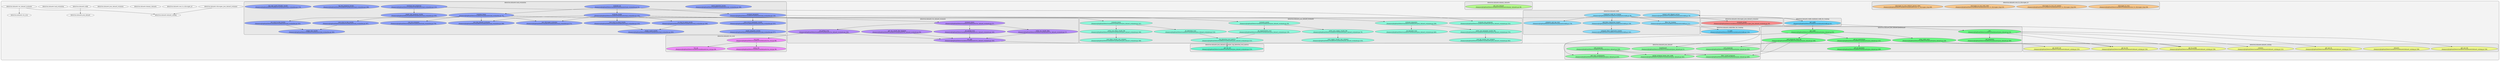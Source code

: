 digraph G {
    graph [rankdir=TB, clusterrank="local"];
    subgraph cluster_G {

        graph [style="filled,rounded",fillcolor="#80808018", label=""];
        detectron__datasets__cityscapes_json_dataset_evaluator [label="detectron.datasets.cityscapes_json_dataset_evaluator", style="filled", fillcolor="#ffffffb2", fontcolor="#000000", group="0"];
        detectron__datasets__coco_to_cityscapes_id [label="detectron.datasets.coco_to_cityscapes_id", style="filled", fillcolor="#ffffffb2", fontcolor="#000000", group="1"];
        detectron__datasets__dataset_catalog [label="detectron.datasets.dataset_catalog", style="filled", fillcolor="#ffffffb2", fontcolor="#000000", group="2"];
        detectron__datasets__dummy_datasets [label="detectron.datasets.dummy_datasets", style="filled", fillcolor="#ffffffb2", fontcolor="#000000", group="3"];
        detectron__datasets__json_dataset [label="detectron.datasets.json_dataset", style="filled", fillcolor="#ffffffb2", fontcolor="#000000", group="4"];
        detectron__datasets__json_dataset_evaluator [label="detectron.datasets.json_dataset_evaluator", style="filled", fillcolor="#ffffffb2", fontcolor="#000000", group="5"];
        detectron__datasets__roidb [label="detectron.datasets.roidb", style="filled", fillcolor="#ffffffb2", fontcolor="#000000", group="6"];
        detectron__datasets__task_evaluation [label="detectron.datasets.task_evaluation", style="filled", fillcolor="#ffffffb2", fontcolor="#000000", group="7"];
        detectron__datasets__voc_dataset_evaluator [label="detectron.datasets.voc_dataset_evaluator", style="filled", fillcolor="#ffffffb2", fontcolor="#000000", group="8"];
        detectron__datasets__voc_eval [label="detectron.datasets.voc_eval", style="filled", fillcolor="#ffffffb2", fontcolor="#000000", group="9"];
        subgraph cluster_detectron__datasets__cityscapes_json_dataset_evaluator {

            graph [style="filled,rounded",fillcolor="#80808018", label="detectron.datasets.cityscapes_json_dataset_evaluator"];
            detectron__datasets__cityscapes_json_dataset_evaluator__evaluate_masks [label="evaluate_masks\n(/home/avijit/github/Detectron/detectron/datasets/cityscapes_json_dataset_evaluator.py:36)", style="filled", fillcolor="#ff6565b2", fontcolor="#000000", group="0"];
        }
        subgraph cluster_detectron__datasets__coco_to_cityscapes_id {

            graph [style="filled,rounded",fillcolor="#80808018", label="detectron.datasets.coco_to_cityscapes_id"];
            detectron__datasets__coco_to_cityscapes_id__cityscapes_to_coco [label="cityscapes_to_coco\n(/home/avijit/github/Detectron/detectron/datasets/coco_to_cityscapes_id.py:38)", style="filled", fillcolor="#ffb965b2", fontcolor="#000000", group="1"];
        }
        subgraph cluster_detectron__datasets__coco_to_cityscapes_id {

            graph [style="filled,rounded",fillcolor="#80808018", label="detectron.datasets.coco_to_cityscapes_id"];
            detectron__datasets__coco_to_cityscapes_id__cityscapes_to_coco_all_random [label="cityscapes_to_coco_all_random\n(/home/avijit/github/Detectron/detectron/datasets/coco_to_cityscapes_id.py:83)", style="filled", fillcolor="#ffb965b2", fontcolor="#000000", group="1"];
        }
        subgraph cluster_detectron__datasets__coco_to_cityscapes_id {

            graph [style="filled,rounded",fillcolor="#80808018", label="detectron.datasets.coco_to_cityscapes_id"];
            detectron__datasets__coco_to_cityscapes_id__cityscapes_to_coco_with_rider [label="cityscapes_to_coco_with_rider\n(/home/avijit/github/Detectron/detectron/datasets/coco_to_cityscapes_id.py:53)", style="filled", fillcolor="#ffb965b2", fontcolor="#000000", group="1"];
        }
        subgraph cluster_detectron__datasets__coco_to_cityscapes_id {

            graph [style="filled,rounded",fillcolor="#80808018", label="detectron.datasets.coco_to_cityscapes_id"];
            detectron__datasets__coco_to_cityscapes_id__cityscapes_to_coco_without_person_rider [label="cityscapes_to_coco_without_person_rider\n(/home/avijit/github/Detectron/detectron/datasets/coco_to_cityscapes_id.py:68)", style="filled", fillcolor="#ffb965b2", fontcolor="#000000", group="1"];
        }
        subgraph cluster_detectron__datasets__dataset_catalog {

            graph [style="filled,rounded",fillcolor="#80808018", label="detectron.datasets.dataset_catalog"];
            detectron__datasets__dataset_catalog__contains [label="contains\n(/home/avijit/github/Detectron/detectron/datasets/dataset_catalog.py:213)", style="filled", fillcolor="#f1ff65b2", fontcolor="#000000", group="2"];
        }
        subgraph cluster_detectron__datasets__dataset_catalog {

            graph [style="filled,rounded",fillcolor="#80808018", label="detectron.datasets.dataset_catalog"];
            detectron__datasets__dataset_catalog__datasets [label="datasets\n(/home/avijit/github/Detectron/detectron/datasets/dataset_catalog.py:208)", style="filled", fillcolor="#f1ff65b2", fontcolor="#000000", group="2"];
        }
        subgraph cluster_detectron__datasets__dataset_catalog {

            graph [style="filled,rounded",fillcolor="#80808018", label="detectron.datasets.dataset_catalog"];
            detectron__datasets__dataset_catalog__get_ann_fn [label="get_ann_fn\n(/home/avijit/github/Detectron/detectron/datasets/dataset_catalog.py:223)", style="filled", fillcolor="#f1ff65b2", fontcolor="#000000", group="2"];
        }
        subgraph cluster_detectron__datasets__dataset_catalog {

            graph [style="filled,rounded",fillcolor="#80808018", label="detectron.datasets.dataset_catalog"];
            detectron__datasets__dataset_catalog__get_devkit_dir [label="get_devkit_dir\n(/home/avijit/github/Detectron/detectron/datasets/dataset_catalog.py:233)", style="filled", fillcolor="#f1ff65b2", fontcolor="#000000", group="2"];
        }
        subgraph cluster_detectron__datasets__dataset_catalog {

            graph [style="filled,rounded",fillcolor="#80808018", label="detectron.datasets.dataset_catalog"];
            detectron__datasets__dataset_catalog__get_im_dir [label="get_im_dir\n(/home/avijit/github/Detectron/detectron/datasets/dataset_catalog.py:218)", style="filled", fillcolor="#f1ff65b2", fontcolor="#000000", group="2"];
        }
        subgraph cluster_detectron__datasets__dataset_catalog {

            graph [style="filled,rounded",fillcolor="#80808018", label="detectron.datasets.dataset_catalog"];
            detectron__datasets__dataset_catalog__get_im_prefix [label="get_im_prefix\n(/home/avijit/github/Detectron/detectron/datasets/dataset_catalog.py:228)", style="filled", fillcolor="#f1ff65b2", fontcolor="#000000", group="2"];
        }
        subgraph cluster_detectron__datasets__dataset_catalog {

            graph [style="filled,rounded",fillcolor="#80808018", label="detectron.datasets.dataset_catalog"];
            detectron__datasets__dataset_catalog__get_raw_dir [label="get_raw_dir\n(/home/avijit/github/Detectron/detectron/datasets/dataset_catalog.py:238)", style="filled", fillcolor="#f1ff65b2", fontcolor="#000000", group="2"];
        }
        subgraph cluster_detectron__datasets__dummy_datasets {

            graph [style="filled,rounded",fillcolor="#80808018", label="detectron.datasets.dummy_datasets"];
            detectron__datasets__dummy_datasets__get_coco_dataset [label="get_coco_dataset\n(/home/avijit/github/Detectron/detectron/datasets/dummy_datasets.py:28)", style="filled", fillcolor="#9dff65b2", fontcolor="#000000", group="3"];
        }
        subgraph cluster_detectron__datasets__json_dataset {

            graph [style="filled,rounded",fillcolor="#80808018", label="detectron.datasets.json_dataset"];
            detectron__datasets__json_dataset__JsonDataset [label="JsonDataset\n(/home/avijit/github/Detectron/detectron/datasets/json_dataset.py:51)", style="filled", fillcolor="#65ff81b2", fontcolor="#000000", group="4"];
        }
        subgraph cluster_detectron__datasets__json_dataset {

            graph [style="filled,rounded",fillcolor="#80808018", label="detectron.datasets.json_dataset"];
            detectron__datasets__json_dataset___add_class_assignments [label="_add_class_assignments\n(/home/avijit/github/Detectron/detectron/datasets/json_dataset.py:429)", style="filled", fillcolor="#65ff81b2", fontcolor="#000000", group="4"];
        }
        subgraph cluster_detectron__datasets__json_dataset {

            graph [style="filled,rounded",fillcolor="#80808018", label="detectron.datasets.json_dataset"];
            detectron__datasets__json_dataset___filter_crowd_proposals [label="_filter_crowd_proposals\n(/home/avijit/github/Detectron/detectron/datasets/json_dataset.py:409)", style="filled", fillcolor="#65ff81b2", fontcolor="#000000", group="4"];
        }
        subgraph cluster_detectron__datasets__json_dataset {

            graph [style="filled,rounded",fillcolor="#80808018", label="detectron.datasets.json_dataset"];
            detectron__datasets__json_dataset___merge_proposal_boxes_into_roidb [label="_merge_proposal_boxes_into_roidb\n(/home/avijit/github/Detectron/detectron/datasets/json_dataset.py:345)", style="filled", fillcolor="#65ff81b2", fontcolor="#000000", group="4"];
        }
        subgraph cluster_detectron__datasets__json_dataset {

            graph [style="filled,rounded",fillcolor="#80808018", label="detectron.datasets.json_dataset"];
            detectron__datasets__json_dataset___sort_proposals [label="_sort_proposals\n(/home/avijit/github/Detectron/detectron/datasets/json_dataset.py:450)", style="filled", fillcolor="#65ff81b2", fontcolor="#000000", group="4"];
        }
        subgraph cluster_detectron__datasets__json_dataset {

            graph [style="filled,rounded",fillcolor="#80808018", label="detectron.datasets.json_dataset"];
            detectron__datasets__json_dataset__add_proposals [label="add_proposals\n(/home/avijit/github/Detectron/detectron/datasets/json_dataset.py:329)", style="filled", fillcolor="#65ff81b2", fontcolor="#000000", group="4"];
        }
        subgraph cluster_detectron__datasets__json_dataset__JsonDataset {

            graph [style="filled,rounded",fillcolor="#80808018", label="detectron.datasets.json_dataset.JsonDataset"];
            detectron__datasets__json_dataset__JsonDataset____init__ [label="__init__\n(/home/avijit/github/Detectron/detectron/datasets/json_dataset.py:54)", style="filled", fillcolor="#32ff58b2", fontcolor="#000000", group="4"];
        }
        subgraph cluster_detectron__datasets__json_dataset__JsonDataset {

            graph [style="filled,rounded",fillcolor="#80808018", label="detectron.datasets.json_dataset.JsonDataset"];
            detectron__datasets__json_dataset__JsonDataset___add_gt_annotations [label="_add_gt_annotations\n(/home/avijit/github/Detectron/detectron/datasets/json_dataset.py:161)", style="filled", fillcolor="#32ff58b2", fontcolor="#000000", group="4"];
        }
        subgraph cluster_detectron__datasets__json_dataset__JsonDataset {

            graph [style="filled,rounded",fillcolor="#80808018", label="detectron.datasets.json_dataset.JsonDataset"];
            detectron__datasets__json_dataset__JsonDataset___add_proposals_from_file [label="_add_proposals_from_file\n(/home/avijit/github/Detectron/detectron/datasets/json_dataset.py:249)", style="filled", fillcolor="#32ff58b2", fontcolor="#000000", group="4"];
        }
        subgraph cluster_detectron__datasets__json_dataset__JsonDataset {

            graph [style="filled,rounded",fillcolor="#80808018", label="detectron.datasets.json_dataset.JsonDataset"];
            detectron__datasets__json_dataset__JsonDataset___get_gt_keypoints [label="_get_gt_keypoints\n(/home/avijit/github/Detectron/detectron/datasets/json_dataset.py:309)", style="filled", fillcolor="#32ff58b2", fontcolor="#000000", group="4"];
        }
        subgraph cluster_detectron__datasets__json_dataset__JsonDataset {

            graph [style="filled,rounded",fillcolor="#80808018", label="detectron.datasets.json_dataset.JsonDataset"];
            detectron__datasets__json_dataset__JsonDataset___init_keypoints [label="_init_keypoints\n(/home/avijit/github/Detectron/detectron/datasets/json_dataset.py:280)", style="filled", fillcolor="#32ff58b2", fontcolor="#000000", group="4"];
        }
        subgraph cluster_detectron__datasets__json_dataset__JsonDataset {

            graph [style="filled,rounded",fillcolor="#80808018", label="detectron.datasets.json_dataset.JsonDataset"];
            detectron__datasets__json_dataset__JsonDataset___prep_roidb_entry [label="_prep_roidb_entry\n(/home/avijit/github/Detectron/detectron/datasets/json_dataset.py:128)", style="filled", fillcolor="#32ff58b2", fontcolor="#000000", group="4"];
        }
        subgraph cluster_detectron__datasets__json_dataset__JsonDataset {

            graph [style="filled,rounded",fillcolor="#80808018", label="detectron.datasets.json_dataset.JsonDataset"];
            detectron__datasets__json_dataset__JsonDataset__get_roidb [label="get_roidb\n(/home/avijit/github/Detectron/detectron/datasets/json_dataset.py:83)", style="filled", fillcolor="#32ff58b2", fontcolor="#000000", group="4"];
        }
        subgraph cluster_detectron__datasets__json_dataset_evaluator {

            graph [style="filled,rounded",fillcolor="#80808018", label="detectron.datasets.json_dataset_evaluator"];
            detectron__datasets__json_dataset_evaluator___coco_bbox_results_one_category [label="_coco_bbox_results_one_category\n(/home/avijit/github/Detectron/detectron/datasets/json_dataset_evaluator.py:186)", style="filled", fillcolor="#65ffd5b2", fontcolor="#000000", group="5"];
        }
        subgraph cluster_detectron__datasets__json_dataset_evaluator {

            graph [style="filled,rounded",fillcolor="#80808018", label="detectron.datasets.json_dataset_evaluator"];
            detectron__datasets__json_dataset_evaluator___coco_kp_results_one_category [label="_coco_kp_results_one_category\n(/home/avijit/github/Detectron/detectron/datasets/json_dataset_evaluator.py:392)", style="filled", fillcolor="#65ffd5b2", fontcolor="#000000", group="5"];
        }
        subgraph cluster_detectron__datasets__json_dataset_evaluator {

            graph [style="filled,rounded",fillcolor="#80808018", label="detectron.datasets.json_dataset_evaluator"];
            detectron__datasets__json_dataset_evaluator___coco_segms_results_one_category [label="_coco_segms_results_one_category\n(/home/avijit/github/Detectron/detectron/datasets/json_dataset_evaluator.py:103)", style="filled", fillcolor="#65ffd5b2", fontcolor="#000000", group="5"];
        }
        subgraph cluster_detectron__datasets__json_dataset_evaluator {

            graph [style="filled,rounded",fillcolor="#80808018", label="detectron.datasets.json_dataset_evaluator"];
            detectron__datasets__json_dataset_evaluator___do_detection_eval [label="_do_detection_eval\n(/home/avijit/github/Detectron/detectron/datasets/json_dataset_evaluator.py:210)", style="filled", fillcolor="#65ffd5b2", fontcolor="#000000", group="5"];
        }
        subgraph cluster_detectron__datasets__json_dataset_evaluator {

            graph [style="filled,rounded",fillcolor="#80808018", label="detectron.datasets.json_dataset_evaluator"];
            detectron__datasets__json_dataset_evaluator___do_keypoint_eval [label="_do_keypoint_eval\n(/home/avijit/github/Detectron/detectron/datasets/json_dataset_evaluator.py:440)", style="filled", fillcolor="#65ffd5b2", fontcolor="#000000", group="5"];
        }
        subgraph cluster_detectron__datasets__json_dataset_evaluator {

            graph [style="filled,rounded",fillcolor="#80808018", label="detectron.datasets.json_dataset_evaluator"];
            detectron__datasets__json_dataset_evaluator___do_segmentation_eval [label="_do_segmentation_eval\n(/home/avijit/github/Detectron/detectron/datasets/json_dataset_evaluator.py:129)", style="filled", fillcolor="#65ffd5b2", fontcolor="#000000", group="5"];
        }
        subgraph cluster_detectron__datasets__json_dataset_evaluator {

            graph [style="filled,rounded",fillcolor="#80808018", label="detectron.datasets.json_dataset_evaluator"];
            detectron__datasets__json_dataset_evaluator___log_detection_eval_metrics [label="_log_detection_eval_metrics\n(/home/avijit/github/Detectron/detectron/datasets/json_dataset_evaluator.py:222)", style="filled", fillcolor="#65ffd5b2", fontcolor="#000000", group="5"];
        }
        subgraph cluster_detectron__datasets__json_dataset_evaluator {

            graph [style="filled,rounded",fillcolor="#80808018", label="detectron.datasets.json_dataset_evaluator"];
            detectron__datasets__json_dataset_evaluator___write_coco_bbox_results_file [label="_write_coco_bbox_results_file\n(/home/avijit/github/Detectron/detectron/datasets/json_dataset_evaluator.py:166)", style="filled", fillcolor="#65ffd5b2", fontcolor="#000000", group="5"];
        }
        subgraph cluster_detectron__datasets__json_dataset_evaluator {

            graph [style="filled,rounded",fillcolor="#80808018", label="detectron.datasets.json_dataset_evaluator"];
            detectron__datasets__json_dataset_evaluator___write_coco_keypoint_results_file [label="_write_coco_keypoint_results_file\n(/home/avijit/github/Detectron/detectron/datasets/json_dataset_evaluator.py:370)", style="filled", fillcolor="#65ffd5b2", fontcolor="#000000", group="5"];
        }
        subgraph cluster_detectron__datasets__json_dataset_evaluator {

            graph [style="filled,rounded",fillcolor="#80808018", label="detectron.datasets.json_dataset_evaluator"];
            detectron__datasets__json_dataset_evaluator___write_coco_segms_results_file [label="_write_coco_segms_results_file\n(/home/avijit/github/Detectron/detectron/datasets/json_dataset_evaluator.py:70)", style="filled", fillcolor="#65ffd5b2", fontcolor="#000000", group="5"];
        }
        subgraph cluster_detectron__datasets__json_dataset_evaluator {

            graph [style="filled,rounded",fillcolor="#80808018", label="detectron.datasets.json_dataset_evaluator"];
            detectron__datasets__json_dataset_evaluator__evaluate_box_proposals [label="evaluate_box_proposals\n(/home/avijit/github/Detectron/detectron/datasets/json_dataset_evaluator.py:255)", style="filled", fillcolor="#65ffd5b2", fontcolor="#000000", group="5"];
        }
        subgraph cluster_detectron__datasets__json_dataset_evaluator {

            graph [style="filled,rounded",fillcolor="#80808018", label="detectron.datasets.json_dataset_evaluator"];
            detectron__datasets__json_dataset_evaluator__evaluate_boxes [label="evaluate_boxes\n(/home/avijit/github/Detectron/detectron/datasets/json_dataset_evaluator.py:141)", style="filled", fillcolor="#65ffd5b2", fontcolor="#000000", group="5"];
        }
        subgraph cluster_detectron__datasets__json_dataset_evaluator {

            graph [style="filled,rounded",fillcolor="#80808018", label="detectron.datasets.json_dataset_evaluator"];
            detectron__datasets__json_dataset_evaluator__evaluate_keypoints [label="evaluate_keypoints\n(/home/avijit/github/Detectron/detectron/datasets/json_dataset_evaluator.py:339)", style="filled", fillcolor="#65ffd5b2", fontcolor="#000000", group="5"];
        }
        subgraph cluster_detectron__datasets__json_dataset_evaluator {

            graph [style="filled,rounded",fillcolor="#80808018", label="detectron.datasets.json_dataset_evaluator"];
            detectron__datasets__json_dataset_evaluator__evaluate_masks [label="evaluate_masks\n(/home/avijit/github/Detectron/detectron/datasets/json_dataset_evaluator.py:39)", style="filled", fillcolor="#65ffd5b2", fontcolor="#000000", group="5"];
        }
        subgraph cluster_detectron__datasets__json_dataset_evaluator___log_detection_eval_metrics {

            graph [style="filled,rounded",fillcolor="#80808018", label="detectron.datasets.json_dataset_evaluator._log_detection_eval_metrics"];
            detectron__datasets__json_dataset_evaluator___log_detection_eval_metrics___get_thr_ind [label="_get_thr_ind\n(/home/avijit/github/Detectron/detectron/datasets/json_dataset_evaluator.py:223)", style="filled", fillcolor="#32ffc7b2", fontcolor="#000000", group="5"];
        }
        subgraph cluster_detectron__datasets__roidb {

            graph [style="filled,rounded",fillcolor="#80808018", label="detectron.datasets.roidb"];
            detectron__datasets__roidb___compute_and_log_stats [label="_compute_and_log_stats\n(/home/avijit/github/Detectron/detectron/datasets/roidb.py:179)", style="filled", fillcolor="#65d5ffb2", fontcolor="#000000", group="6"];
        }
        subgraph cluster_detectron__datasets__roidb {

            graph [style="filled,rounded",fillcolor="#80808018", label="detectron.datasets.roidb"];
            detectron__datasets__roidb__add_bbox_regression_targets [label="add_bbox_regression_targets\n(/home/avijit/github/Detectron/detectron/datasets/roidb.py:139)", style="filled", fillcolor="#65d5ffb2", fontcolor="#000000", group="6"];
        }
        subgraph cluster_detectron__datasets__roidb {

            graph [style="filled,rounded",fillcolor="#80808018", label="detectron.datasets.roidb"];
            detectron__datasets__roidb__combined_roidb_for_training [label="combined_roidb_for_training\n(/home/avijit/github/Detectron/detectron/datasets/roidb.py:36)", style="filled", fillcolor="#65d5ffb2", fontcolor="#000000", group="6"];
        }
        subgraph cluster_detectron__datasets__roidb {

            graph [style="filled,rounded",fillcolor="#80808018", label="detectron.datasets.roidb"];
            detectron__datasets__roidb__compute_bbox_regression_targets [label="compute_bbox_regression_targets\n(/home/avijit/github/Detectron/detectron/datasets/roidb.py:145)", style="filled", fillcolor="#65d5ffb2", fontcolor="#000000", group="6"];
        }
        subgraph cluster_detectron__datasets__roidb {

            graph [style="filled,rounded",fillcolor="#80808018", label="detectron.datasets.roidb"];
            detectron__datasets__roidb__extend_with_flipped_entries [label="extend_with_flipped_entries\n(/home/avijit/github/Detectron/detectron/datasets/roidb.py:76)", style="filled", fillcolor="#65d5ffb2", fontcolor="#000000", group="6"];
        }
        subgraph cluster_detectron__datasets__roidb {

            graph [style="filled,rounded",fillcolor="#80808018", label="detectron.datasets.roidb"];
            detectron__datasets__roidb__filter_for_training [label="filter_for_training\n(/home/avijit/github/Detectron/detectron/datasets/roidb.py:111)", style="filled", fillcolor="#65d5ffb2", fontcolor="#000000", group="6"];
        }
        subgraph cluster_detectron__datasets__roidb__combined_roidb_for_training {

            graph [style="filled,rounded",fillcolor="#80808018", label="detectron.datasets.roidb.combined_roidb_for_training"];
            detectron__datasets__roidb__combined_roidb_for_training__get_roidb [label="get_roidb\n(/home/avijit/github/Detectron/detectron/datasets/roidb.py:41)", style="filled", fillcolor="#32c7ffb2", fontcolor="#000000", group="6"];
        }
        subgraph cluster_detectron__datasets__roidb__filter_for_training {

            graph [style="filled,rounded",fillcolor="#80808018", label="detectron.datasets.roidb.filter_for_training"];
            detectron__datasets__roidb__filter_for_training__is_valid [label="is_valid\n(/home/avijit/github/Detectron/detectron/datasets/roidb.py:114)", style="filled", fillcolor="#32c7ffb2", fontcolor="#000000", group="6"];
        }
        subgraph cluster_detectron__datasets__task_evaluation {

            graph [style="filled,rounded",fillcolor="#80808018", label="detectron.datasets.task_evaluation"];
            detectron__datasets__task_evaluation___coco_eval_to_box_results [label="_coco_eval_to_box_results\n(/home/avijit/github/Detectron/detectron/datasets/task_evaluation.py:297)", style="filled", fillcolor="#6581ffb2", fontcolor="#000000", group="7"];
        }
        subgraph cluster_detectron__datasets__task_evaluation {

            graph [style="filled,rounded",fillcolor="#80808018", label="detectron.datasets.task_evaluation"];
            detectron__datasets__task_evaluation___coco_eval_to_keypoint_results [label="_coco_eval_to_keypoint_results\n(/home/avijit/github/Detectron/detectron/datasets/task_evaluation.py:323)", style="filled", fillcolor="#6581ffb2", fontcolor="#000000", group="7"];
        }
        subgraph cluster_detectron__datasets__task_evaluation {

            graph [style="filled,rounded",fillcolor="#80808018", label="detectron.datasets.task_evaluation"];
            detectron__datasets__task_evaluation___coco_eval_to_mask_results [label="_coco_eval_to_mask_results\n(/home/avijit/github/Detectron/detectron/datasets/task_evaluation.py:310)", style="filled", fillcolor="#6581ffb2", fontcolor="#000000", group="7"];
        }
        subgraph cluster_detectron__datasets__task_evaluation {

            graph [style="filled,rounded",fillcolor="#80808018", label="detectron.datasets.task_evaluation"];
            detectron__datasets__task_evaluation___cs_eval_to_mask_results [label="_cs_eval_to_mask_results\n(/home/avijit/github/Detectron/detectron/datasets/task_evaluation.py:340)", style="filled", fillcolor="#6581ffb2", fontcolor="#000000", group="7"];
        }
        subgraph cluster_detectron__datasets__task_evaluation {

            graph [style="filled,rounded",fillcolor="#80808018", label="detectron.datasets.task_evaluation"];
            detectron__datasets__task_evaluation___empty_box_proposal_results [label="_empty_box_proposal_results\n(/home/avijit/github/Detectron/detectron/datasets/task_evaluation.py:392)", style="filled", fillcolor="#6581ffb2", fontcolor="#000000", group="7"];
        }
        subgraph cluster_detectron__datasets__task_evaluation {

            graph [style="filled,rounded",fillcolor="#80808018", label="detectron.datasets.task_evaluation"];
            detectron__datasets__task_evaluation___empty_box_results [label="_empty_box_results\n(/home/avijit/github/Detectron/detectron/datasets/task_evaluation.py:345)", style="filled", fillcolor="#6581ffb2", fontcolor="#000000", group="7"];
        }
        subgraph cluster_detectron__datasets__task_evaluation {

            graph [style="filled,rounded",fillcolor="#80808018", label="detectron.datasets.task_evaluation"];
            detectron__datasets__task_evaluation___empty_keypoint_results [label="_empty_keypoint_results\n(/home/avijit/github/Detectron/detectron/datasets/task_evaluation.py:377)", style="filled", fillcolor="#6581ffb2", fontcolor="#000000", group="7"];
        }
        subgraph cluster_detectron__datasets__task_evaluation {

            graph [style="filled,rounded",fillcolor="#80808018", label="detectron.datasets.task_evaluation"];
            detectron__datasets__task_evaluation___empty_mask_results [label="_empty_mask_results\n(/home/avijit/github/Detectron/detectron/datasets/task_evaluation.py:361)", style="filled", fillcolor="#6581ffb2", fontcolor="#000000", group="7"];
        }
        subgraph cluster_detectron__datasets__task_evaluation {

            graph [style="filled,rounded",fillcolor="#80808018", label="detectron.datasets.task_evaluation"];
            detectron__datasets__task_evaluation___use_cityscapes_evaluator [label="_use_cityscapes_evaluator\n(/home/avijit/github/Detectron/detectron/datasets/task_evaluation.py:271)", style="filled", fillcolor="#6581ffb2", fontcolor="#000000", group="7"];
        }
        subgraph cluster_detectron__datasets__task_evaluation {

            graph [style="filled,rounded",fillcolor="#80808018", label="detectron.datasets.task_evaluation"];
            detectron__datasets__task_evaluation___use_json_dataset_evaluator [label="_use_json_dataset_evaluator\n(/home/avijit/github/Detectron/detectron/datasets/task_evaluation.py:266)", style="filled", fillcolor="#6581ffb2", fontcolor="#000000", group="7"];
        }
        subgraph cluster_detectron__datasets__task_evaluation {

            graph [style="filled,rounded",fillcolor="#80808018", label="detectron.datasets.task_evaluation"];
            detectron__datasets__task_evaluation___use_voc_evaluator [label="_use_voc_evaluator\n(/home/avijit/github/Detectron/detectron/datasets/task_evaluation.py:276)", style="filled", fillcolor="#6581ffb2", fontcolor="#000000", group="7"];
        }
        subgraph cluster_detectron__datasets__task_evaluation {

            graph [style="filled,rounded",fillcolor="#80808018", label="detectron.datasets.task_evaluation"];
            detectron__datasets__task_evaluation___voc_eval_to_box_results [label="_voc_eval_to_box_results\n(/home/avijit/github/Detectron/detectron/datasets/task_evaluation.py:335)", style="filled", fillcolor="#6581ffb2", fontcolor="#000000", group="7"];
        }
        subgraph cluster_detectron__datasets__task_evaluation {

            graph [style="filled,rounded",fillcolor="#80808018", label="detectron.datasets.task_evaluation"];
            detectron__datasets__task_evaluation__check_expected_results [label="check_expected_results\n(/home/avijit/github/Detectron/detectron/datasets/task_evaluation.py:190)", style="filled", fillcolor="#6581ffb2", fontcolor="#000000", group="7"];
        }
        subgraph cluster_detectron__datasets__task_evaluation {

            graph [style="filled,rounded",fillcolor="#80808018", label="detectron.datasets.task_evaluation"];
            detectron__datasets__task_evaluation__evaluate_all [label="evaluate_all\n(/home/avijit/github/Detectron/detectron/datasets/task_evaluation.py:53)", style="filled", fillcolor="#6581ffb2", fontcolor="#000000", group="7"];
        }
        subgraph cluster_detectron__datasets__task_evaluation {

            graph [style="filled,rounded",fillcolor="#80808018", label="detectron.datasets.task_evaluation"];
            detectron__datasets__task_evaluation__evaluate_box_proposals [label="evaluate_box_proposals\n(/home/avijit/github/Detectron/detectron/datasets/task_evaluation.py:152)", style="filled", fillcolor="#6581ffb2", fontcolor="#000000", group="7"];
        }
        subgraph cluster_detectron__datasets__task_evaluation {

            graph [style="filled,rounded",fillcolor="#80808018", label="detectron.datasets.task_evaluation"];
            detectron__datasets__task_evaluation__evaluate_boxes [label="evaluate_boxes\n(/home/avijit/github/Detectron/detectron/datasets/task_evaluation.py:74)", style="filled", fillcolor="#6581ffb2", fontcolor="#000000", group="7"];
        }
        subgraph cluster_detectron__datasets__task_evaluation {

            graph [style="filled,rounded",fillcolor="#80808018", label="detectron.datasets.task_evaluation"];
            detectron__datasets__task_evaluation__evaluate_keypoints [label="evaluate_keypoints\n(/home/avijit/github/Detectron/detectron/datasets/task_evaluation.py:134)", style="filled", fillcolor="#6581ffb2", fontcolor="#000000", group="7"];
        }
        subgraph cluster_detectron__datasets__task_evaluation {

            graph [style="filled,rounded",fillcolor="#80808018", label="detectron.datasets.task_evaluation"];
            detectron__datasets__task_evaluation__evaluate_masks [label="evaluate_masks\n(/home/avijit/github/Detectron/detectron/datasets/task_evaluation.py:103)", style="filled", fillcolor="#6581ffb2", fontcolor="#000000", group="7"];
        }
        subgraph cluster_detectron__datasets__task_evaluation {

            graph [style="filled,rounded",fillcolor="#80808018", label="detectron.datasets.task_evaluation"];
            detectron__datasets__task_evaluation__log_box_proposal_results [label="log_box_proposal_results\n(/home/avijit/github/Detectron/detectron/datasets/task_evaluation.py:166)", style="filled", fillcolor="#6581ffb2", fontcolor="#000000", group="7"];
        }
        subgraph cluster_detectron__datasets__task_evaluation {

            graph [style="filled,rounded",fillcolor="#80808018", label="detectron.datasets.task_evaluation"];
            detectron__datasets__task_evaluation__log_copy_paste_friendly_results [label="log_copy_paste_friendly_results\n(/home/avijit/github/Detectron/detectron/datasets/task_evaluation.py:176)", style="filled", fillcolor="#6581ffb2", fontcolor="#000000", group="7"];
        }
        subgraph cluster_detectron__datasets__voc_dataset_evaluator {

            graph [style="filled,rounded",fillcolor="#80808018", label="detectron.datasets.voc_dataset_evaluator"];
            detectron__datasets__voc_dataset_evaluator___do_matlab_eval [label="_do_matlab_eval\n(/home/avijit/github/Detectron/detectron/datasets/voc_dataset_evaluator.py:145)", style="filled", fillcolor="#9d65ffb2", fontcolor="#000000", group="8"];
        }
        subgraph cluster_detectron__datasets__voc_dataset_evaluator {

            graph [style="filled,rounded",fillcolor="#80808018", label="detectron.datasets.voc_dataset_evaluator"];
            detectron__datasets__voc_dataset_evaluator___do_python_eval [label="_do_python_eval\n(/home/avijit/github/Detectron/detectron/datasets/voc_dataset_evaluator.py:104)", style="filled", fillcolor="#9d65ffb2", fontcolor="#000000", group="8"];
        }
        subgraph cluster_detectron__datasets__voc_dataset_evaluator {

            graph [style="filled,rounded",fillcolor="#80808018", label="detectron.datasets.voc_dataset_evaluator"];
            detectron__datasets__voc_dataset_evaluator___get_voc_results_file_template [label="_get_voc_results_file_template\n(/home/avijit/github/Detectron/detectron/datasets/voc_dataset_evaluator.py:94)", style="filled", fillcolor="#9d65ffb2", fontcolor="#000000", group="8"];
        }
        subgraph cluster_detectron__datasets__voc_dataset_evaluator {

            graph [style="filled,rounded",fillcolor="#80808018", label="detectron.datasets.voc_dataset_evaluator"];
            detectron__datasets__voc_dataset_evaluator___write_voc_results_files [label="_write_voc_results_files\n(/home/avijit/github/Detectron/detectron/datasets/voc_dataset_evaluator.py:57)", style="filled", fillcolor="#9d65ffb2", fontcolor="#000000", group="8"];
        }
        subgraph cluster_detectron__datasets__voc_dataset_evaluator {

            graph [style="filled,rounded",fillcolor="#80808018", label="detectron.datasets.voc_dataset_evaluator"];
            detectron__datasets__voc_dataset_evaluator__evaluate_boxes [label="evaluate_boxes\n(/home/avijit/github/Detectron/detectron/datasets/voc_dataset_evaluator.py:37)", style="filled", fillcolor="#9d65ffb2", fontcolor="#000000", group="8"];
        }
        subgraph cluster_detectron__datasets__voc_dataset_evaluator {

            graph [style="filled,rounded",fillcolor="#80808018", label="detectron.datasets.voc_dataset_evaluator"];
            detectron__datasets__voc_dataset_evaluator__voc_info [label="voc_info\n(/home/avijit/github/Detectron/detectron/datasets/voc_dataset_evaluator.py:163)", style="filled", fillcolor="#9d65ffb2", fontcolor="#000000", group="8"];
        }
        subgraph cluster_detectron__datasets__voc_eval {

            graph [style="filled,rounded",fillcolor="#80808018", label="detectron.datasets.voc_eval"];
            detectron__datasets__voc_eval__parse_rec [label="parse_rec\n(/home/avijit/github/Detectron/detectron/datasets/voc_eval.py:36)", style="filled", fillcolor="#f165ffb2", fontcolor="#000000", group="9"];
        }
        subgraph cluster_detectron__datasets__voc_eval {

            graph [style="filled,rounded",fillcolor="#80808018", label="detectron.datasets.voc_eval"];
            detectron__datasets__voc_eval__voc_ap [label="voc_ap\n(/home/avijit/github/Detectron/detectron/datasets/voc_eval.py:56)", style="filled", fillcolor="#f165ffb2", fontcolor="#000000", group="9"];
        }
        subgraph cluster_detectron__datasets__voc_eval {

            graph [style="filled,rounded",fillcolor="#80808018", label="detectron.datasets.voc_eval"];
            detectron__datasets__voc_eval__voc_eval [label="voc_eval\n(/home/avijit/github/Detectron/detectron/datasets/voc_eval.py:88)", style="filled", fillcolor="#f165ffb2", fontcolor="#000000", group="9"];
        }
    }
        detectron__datasets__cityscapes_json_dataset_evaluator -> detectron__datasets__dataset_catalog [style="solid", color="#000000"];
        detectron__datasets__cityscapes_json_dataset_evaluator__evaluate_masks -> detectron__datasets__dataset_catalog__get_raw_dir [style="solid", color="#000000"];
        detectron__datasets__json_dataset_evaluator__evaluate_masks -> detectron__datasets__json_dataset_evaluator___write_coco_segms_results_file [style="solid", color="#000000"];
        detectron__datasets__json_dataset_evaluator__evaluate_masks -> detectron__datasets__json_dataset_evaluator___do_segmentation_eval [style="solid", color="#000000"];
        detectron__datasets__json_dataset_evaluator___write_coco_segms_results_file -> detectron__datasets__json_dataset_evaluator___coco_segms_results_one_category [style="solid", color="#000000"];
        detectron__datasets__json_dataset_evaluator___do_segmentation_eval -> detectron__datasets__json_dataset_evaluator___log_detection_eval_metrics [style="solid", color="#000000"];
        detectron__datasets__json_dataset_evaluator__evaluate_boxes -> detectron__datasets__json_dataset_evaluator___write_coco_bbox_results_file [style="solid", color="#000000"];
        detectron__datasets__json_dataset_evaluator__evaluate_boxes -> detectron__datasets__json_dataset_evaluator___do_detection_eval [style="solid", color="#000000"];
        detectron__datasets__json_dataset_evaluator___write_coco_bbox_results_file -> detectron__datasets__json_dataset_evaluator___coco_bbox_results_one_category [style="solid", color="#000000"];
        detectron__datasets__json_dataset_evaluator___do_detection_eval -> detectron__datasets__json_dataset_evaluator___log_detection_eval_metrics [style="solid", color="#000000"];
        detectron__datasets__json_dataset_evaluator___log_detection_eval_metrics -> detectron__datasets__json_dataset_evaluator___log_detection_eval_metrics___get_thr_ind [style="solid", color="#000000"];
        detectron__datasets__json_dataset_evaluator__evaluate_keypoints -> detectron__datasets__json_dataset_evaluator___do_keypoint_eval [style="solid", color="#000000"];
        detectron__datasets__json_dataset_evaluator__evaluate_keypoints -> detectron__datasets__json_dataset_evaluator___write_coco_keypoint_results_file [style="solid", color="#000000"];
        detectron__datasets__json_dataset_evaluator___write_coco_keypoint_results_file -> detectron__datasets__json_dataset_evaluator___coco_kp_results_one_category [style="solid", color="#000000"];
        detectron__datasets__json_dataset__JsonDataset____init__ -> detectron__datasets__json_dataset__JsonDataset___init_keypoints [style="solid", color="#000000"];
        detectron__datasets__json_dataset__JsonDataset____init__ -> detectron__datasets__dataset_catalog__get_im_prefix [style="solid", color="#000000"];
        detectron__datasets__json_dataset__JsonDataset____init__ -> detectron__datasets__dataset_catalog__contains [style="solid", color="#000000"];
        detectron__datasets__json_dataset__JsonDataset____init__ -> detectron__datasets__dataset_catalog__get_im_dir [style="solid", color="#000000"];
        detectron__datasets__json_dataset__JsonDataset____init__ -> detectron__datasets__dataset_catalog__get_ann_fn [style="solid", color="#000000"];
        detectron__datasets__json_dataset__JsonDataset__get_roidb -> detectron__datasets__json_dataset__JsonDataset___prep_roidb_entry [style="solid", color="#000000"];
        detectron__datasets__json_dataset__JsonDataset__get_roidb -> detectron__datasets__json_dataset__JsonDataset___add_proposals_from_file [style="solid", color="#000000"];
        detectron__datasets__json_dataset__JsonDataset__get_roidb -> detectron__datasets__json_dataset__JsonDataset___add_gt_annotations [style="solid", color="#000000"];
        detectron__datasets__json_dataset__JsonDataset__get_roidb -> detectron__datasets__json_dataset___add_class_assignments [style="solid", color="#000000"];
        detectron__datasets__json_dataset__JsonDataset___prep_roidb_entry -> detectron__datasets__dataset_catalog__get_im_dir [style="solid", color="#000000"];
        detectron__datasets__json_dataset__JsonDataset___prep_roidb_entry -> detectron__datasets__dataset_catalog__get_im_prefix [style="solid", color="#000000"];
        detectron__datasets__json_dataset__JsonDataset___add_gt_annotations -> detectron__datasets__json_dataset__JsonDataset___get_gt_keypoints [style="solid", color="#000000"];
        detectron__datasets__json_dataset__JsonDataset___add_proposals_from_file -> detectron__datasets__json_dataset___merge_proposal_boxes_into_roidb [style="solid", color="#000000"];
        detectron__datasets__json_dataset__JsonDataset___add_proposals_from_file -> detectron__datasets__json_dataset___filter_crowd_proposals [style="solid", color="#000000"];
        detectron__datasets__json_dataset__JsonDataset___add_proposals_from_file -> detectron__datasets__json_dataset___sort_proposals [style="solid", color="#000000"];
        detectron__datasets__json_dataset__add_proposals -> detectron__datasets__json_dataset___merge_proposal_boxes_into_roidb [style="solid", color="#000000"];
        detectron__datasets__json_dataset__add_proposals -> detectron__datasets__json_dataset___filter_crowd_proposals [style="solid", color="#000000"];
        detectron__datasets__json_dataset__add_proposals -> detectron__datasets__json_dataset___add_class_assignments [style="solid", color="#000000"];
        detectron__datasets__roidb -> detectron__datasets__json_dataset [style="solid", color="#000000"];
        detectron__datasets__roidb__combined_roidb_for_training__get_roidb -> detectron__datasets__json_dataset__JsonDataset [style="solid", color="#000000"];
        detectron__datasets__roidb__combined_roidb_for_training__get_roidb -> detectron__datasets__json_dataset__JsonDataset____init__ [style="solid", color="#000000"];
        detectron__datasets__roidb__combined_roidb_for_training__get_roidb -> detectron__datasets__roidb__extend_with_flipped_entries [style="solid", color="#000000"];
        detectron__datasets__roidb__combined_roidb_for_training__get_roidb -> detectron__datasets__json_dataset__JsonDataset__get_roidb [style="solid", color="#000000"];
        detectron__datasets__roidb__combined_roidb_for_training -> detectron__datasets__roidb___compute_and_log_stats [style="solid", color="#000000"];
        detectron__datasets__roidb__combined_roidb_for_training -> detectron__datasets__roidb__combined_roidb_for_training__get_roidb [style="solid", color="#000000"];
        detectron__datasets__roidb__combined_roidb_for_training -> detectron__datasets__roidb__add_bbox_regression_targets [style="solid", color="#000000"];
        detectron__datasets__roidb__combined_roidb_for_training -> detectron__datasets__roidb__filter_for_training [style="solid", color="#000000"];
        detectron__datasets__roidb__filter_for_training -> detectron__datasets__roidb__filter_for_training__is_valid [style="solid", color="#000000"];
        detectron__datasets__roidb__add_bbox_regression_targets -> detectron__datasets__roidb__compute_bbox_regression_targets [style="solid", color="#000000"];
        detectron__datasets__task_evaluation__evaluate_all -> detectron__datasets__task_evaluation__evaluate_boxes [style="solid", color="#000000"];
        detectron__datasets__task_evaluation__evaluate_all -> detectron__datasets__task_evaluation__evaluate_keypoints [style="solid", color="#000000"];
        detectron__datasets__task_evaluation__evaluate_all -> detectron__datasets__task_evaluation__evaluate_masks [style="solid", color="#000000"];
        detectron__datasets__task_evaluation__evaluate_boxes -> detectron__datasets__json_dataset_evaluator__evaluate_boxes [style="solid", color="#000000"];
        detectron__datasets__task_evaluation__evaluate_boxes -> detectron__datasets__task_evaluation___voc_eval_to_box_results [style="solid", color="#000000"];
        detectron__datasets__task_evaluation__evaluate_boxes -> detectron__datasets__task_evaluation___use_json_dataset_evaluator [style="solid", color="#000000"];
        detectron__datasets__task_evaluation__evaluate_boxes -> detectron__datasets__task_evaluation___use_cityscapes_evaluator [style="solid", color="#000000"];
        detectron__datasets__task_evaluation__evaluate_boxes -> detectron__datasets__task_evaluation___use_voc_evaluator [style="solid", color="#000000"];
        detectron__datasets__task_evaluation__evaluate_boxes -> detectron__datasets__voc_dataset_evaluator__evaluate_boxes [style="solid", color="#000000"];
        detectron__datasets__task_evaluation__evaluate_boxes -> detectron__datasets__task_evaluation___coco_eval_to_box_results [style="solid", color="#000000"];
        detectron__datasets__task_evaluation__evaluate_masks -> detectron__datasets__task_evaluation___coco_eval_to_mask_results [style="solid", color="#000000"];
        detectron__datasets__task_evaluation__evaluate_masks -> detectron__datasets__json_dataset_evaluator__evaluate_masks [style="solid", color="#000000"];
        detectron__datasets__task_evaluation__evaluate_masks -> detectron__datasets__task_evaluation___use_json_dataset_evaluator [style="solid", color="#000000"];
        detectron__datasets__task_evaluation__evaluate_masks -> detectron__datasets__task_evaluation___cs_eval_to_mask_results [style="solid", color="#000000"];
        detectron__datasets__task_evaluation__evaluate_masks -> detectron__datasets__task_evaluation___use_cityscapes_evaluator [style="solid", color="#000000"];
        detectron__datasets__task_evaluation__evaluate_masks -> detectron__datasets__cityscapes_json_dataset_evaluator__evaluate_masks [style="solid", color="#000000"];
        detectron__datasets__task_evaluation__evaluate_keypoints -> detectron__datasets__json_dataset_evaluator__evaluate_keypoints [style="solid", color="#000000"];
        detectron__datasets__task_evaluation__evaluate_keypoints -> detectron__datasets__task_evaluation___coco_eval_to_keypoint_results [style="solid", color="#000000"];
        detectron__datasets__task_evaluation__evaluate_box_proposals -> detectron__datasets__task_evaluation___empty_box_proposal_results [style="solid", color="#000000"];
        detectron__datasets__task_evaluation__evaluate_box_proposals -> detectron__datasets__json_dataset_evaluator__evaluate_box_proposals [style="solid", color="#000000"];
        detectron__datasets__task_evaluation___coco_eval_to_box_results -> detectron__datasets__task_evaluation___empty_box_results [style="solid", color="#000000"];
        detectron__datasets__task_evaluation___coco_eval_to_mask_results -> detectron__datasets__task_evaluation___empty_mask_results [style="solid", color="#000000"];
        detectron__datasets__task_evaluation___coco_eval_to_keypoint_results -> detectron__datasets__task_evaluation___empty_keypoint_results [style="solid", color="#000000"];
        detectron__datasets__task_evaluation___voc_eval_to_box_results -> detectron__datasets__task_evaluation___empty_box_results [style="solid", color="#000000"];
        detectron__datasets__task_evaluation___cs_eval_to_mask_results -> detectron__datasets__task_evaluation___empty_mask_results [style="solid", color="#000000"];
        detectron__datasets__voc_dataset_evaluator -> detectron__datasets__voc_eval [style="solid", color="#000000"];
        detectron__datasets__voc_dataset_evaluator -> detectron__datasets__dataset_catalog [style="solid", color="#000000"];
        detectron__datasets__voc_dataset_evaluator__evaluate_boxes -> detectron__datasets__voc_dataset_evaluator___write_voc_results_files [style="solid", color="#000000"];
        detectron__datasets__voc_dataset_evaluator__evaluate_boxes -> detectron__datasets__voc_dataset_evaluator___do_python_eval [style="solid", color="#000000"];
        detectron__datasets__voc_dataset_evaluator__evaluate_boxes -> detectron__datasets__voc_dataset_evaluator___do_matlab_eval [style="solid", color="#000000"];
        detectron__datasets__voc_dataset_evaluator___write_voc_results_files -> detectron__datasets__voc_dataset_evaluator__voc_info [style="solid", color="#000000"];
        detectron__datasets__voc_dataset_evaluator___get_voc_results_file_template -> detectron__datasets__voc_dataset_evaluator__voc_info [style="solid", color="#000000"];
        detectron__datasets__voc_dataset_evaluator___do_python_eval -> detectron__datasets__voc_eval__voc_eval [style="solid", color="#000000"];
        detectron__datasets__voc_dataset_evaluator___do_python_eval -> detectron__datasets__voc_dataset_evaluator__voc_info [style="solid", color="#000000"];
        detectron__datasets__voc_dataset_evaluator___do_matlab_eval -> detectron__datasets__voc_dataset_evaluator__voc_info [style="solid", color="#000000"];
        detectron__datasets__voc_dataset_evaluator__voc_info -> detectron__datasets__dataset_catalog__get_devkit_dir [style="solid", color="#000000"];
        detectron__datasets__voc_eval__voc_eval -> detectron__datasets__voc_eval__parse_rec [style="solid", color="#000000"];
        detectron__datasets__voc_eval__voc_eval -> detectron__datasets__voc_eval__voc_ap [style="solid", color="#000000"];
    }
